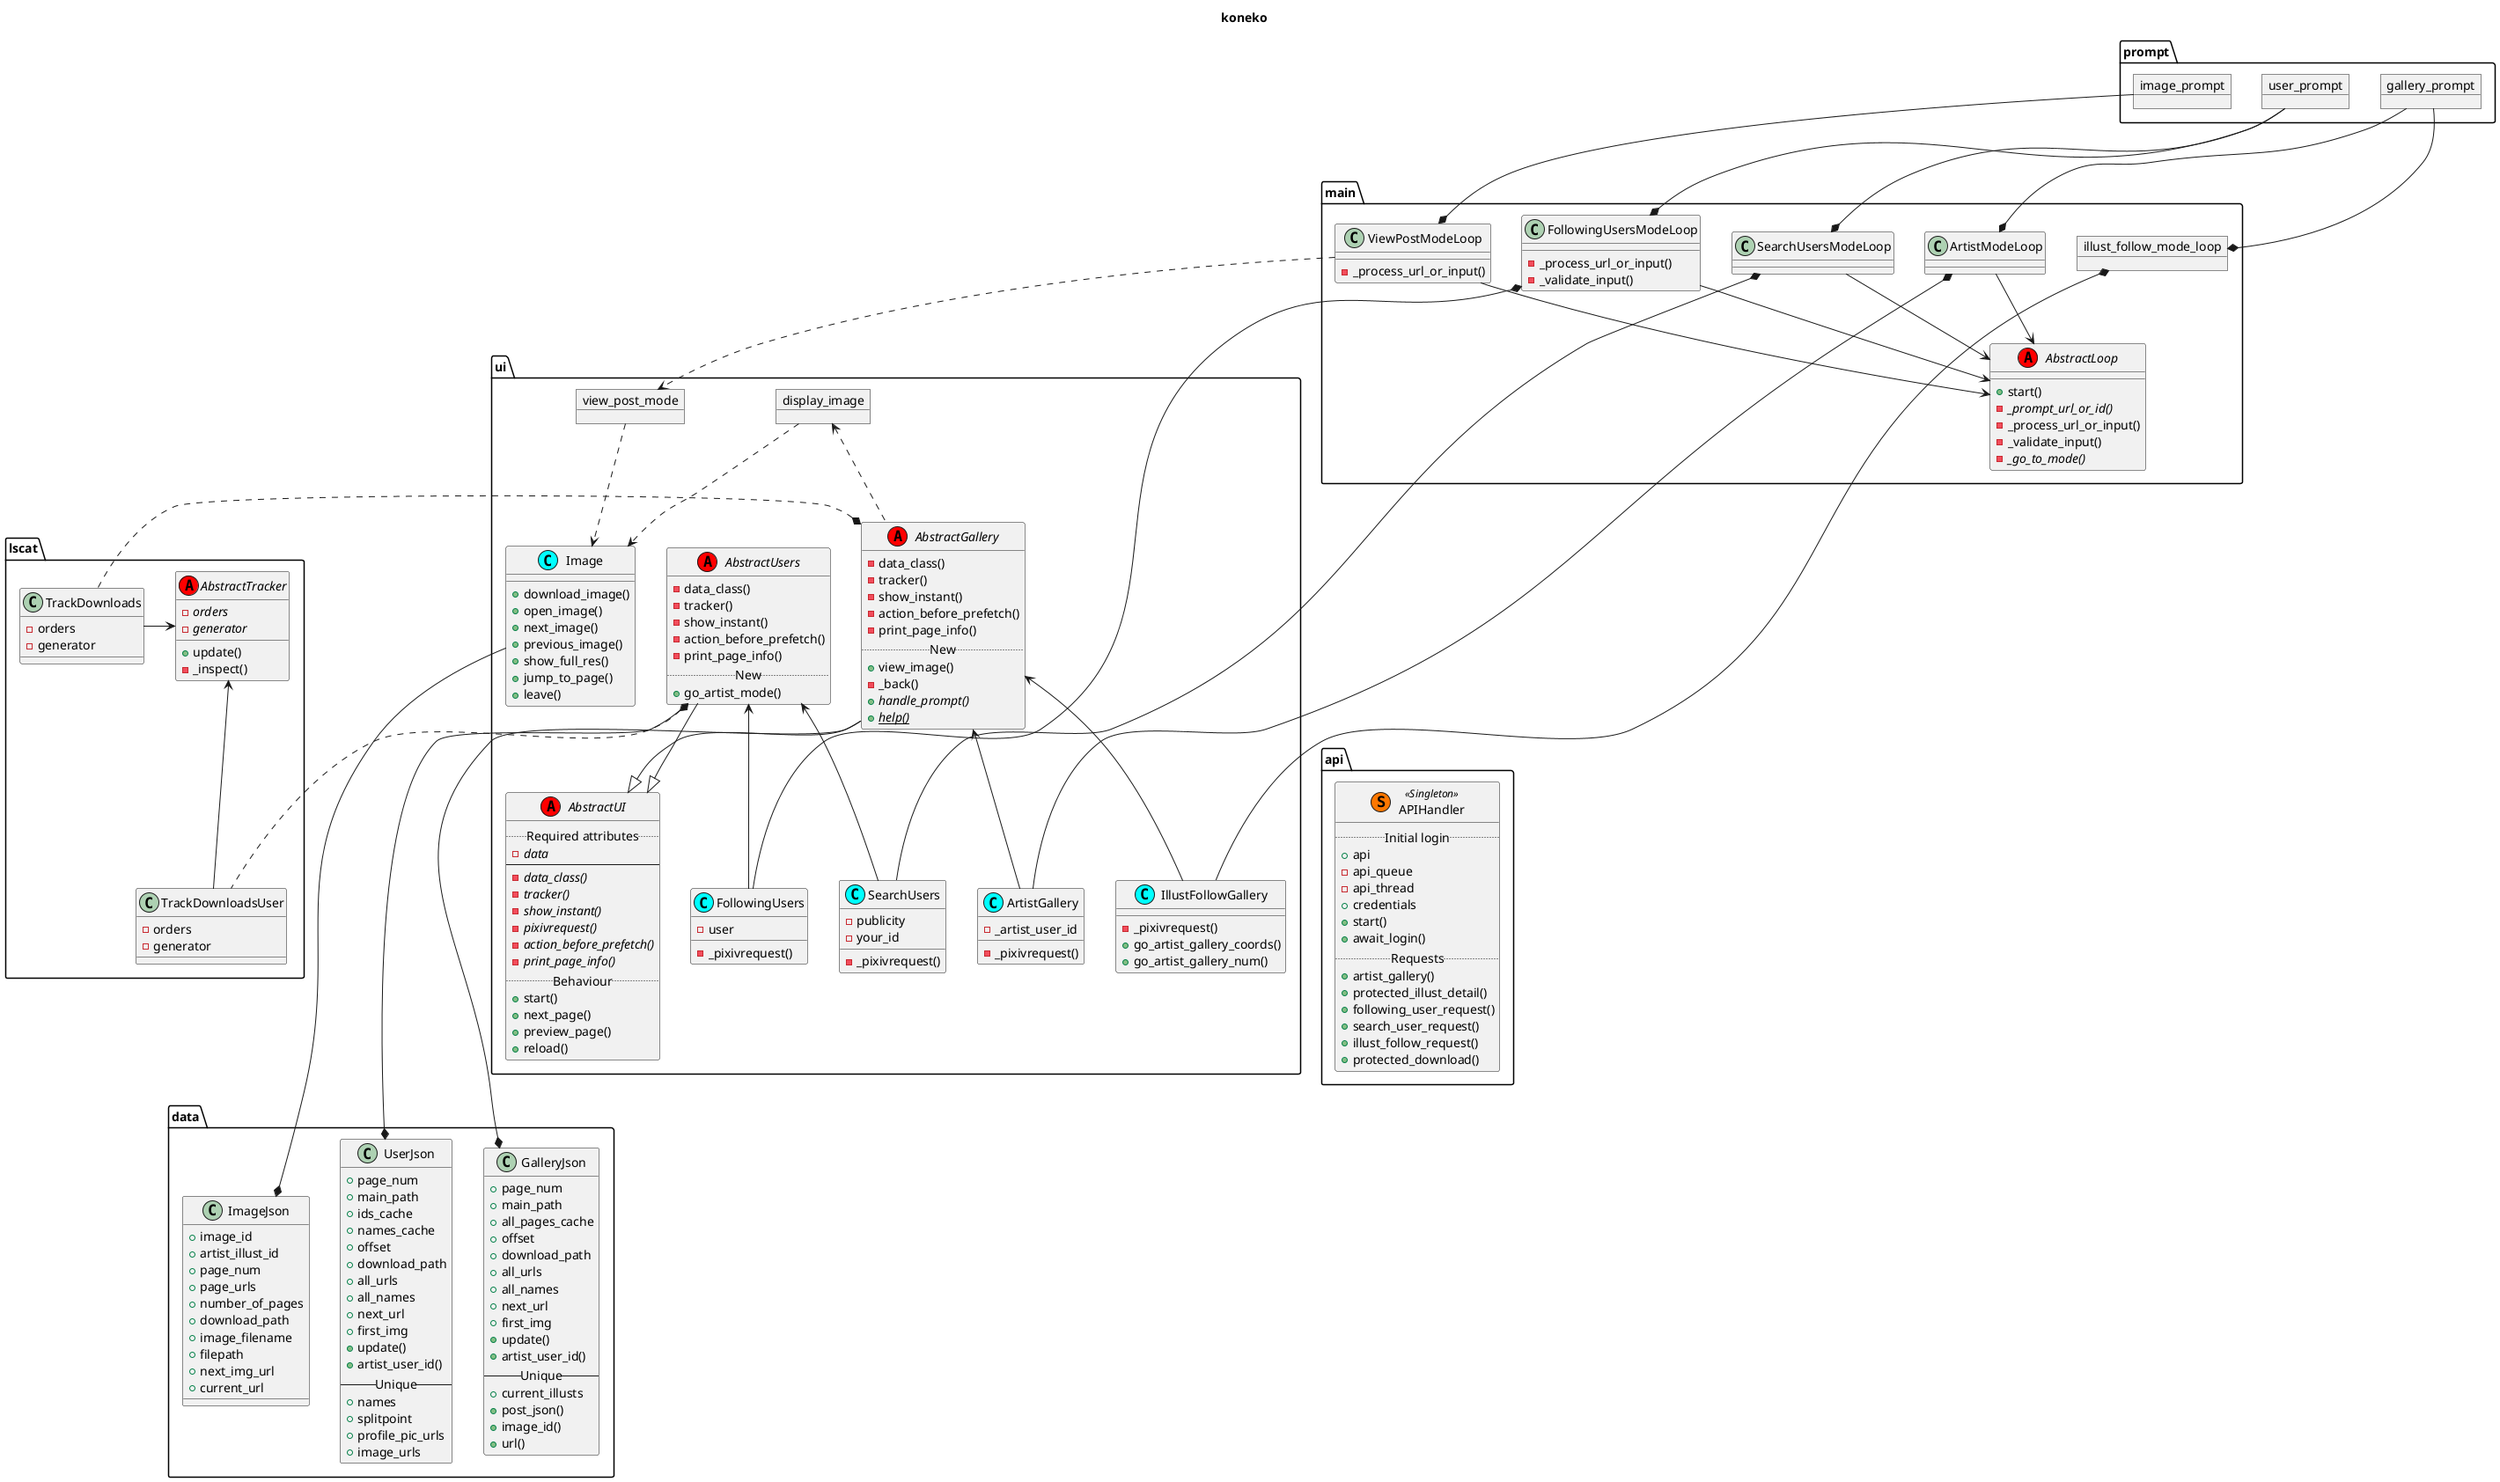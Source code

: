 @startuml

title koneko

abstract class main.AbstractLoop <<(A, red)>>{
  +start()
  -{abstract}_prompt_url_or_id()
  -_process_url_or_input()
  -_validate_input()
  -{abstract}_go_to_mode()
}

class main.ArtistModeLoop {
}
package main {
    object illust_follow_mode_loop
}

main.AbstractLoop <-up- main.ArtistModeLoop
main.AbstractLoop <-up[hidden]- illust_follow_mode_loop

abstract class ui.AbstractUI <<(A, red)>>{
    ..Required attributes..
    - {abstract} data
    --
    -{abstract}data_class()
    -{abstract}tracker()
    -{abstract}show_instant()
    -{abstract}pixivrequest()
    -{abstract}action_before_prefetch()
    -{abstract}print_page_info()
    ..Behaviour..
    +start()
    +next_page()
    +preview_page()
    +reload()
}

abstract class ui.AbstractGallery <<(A, red)>>{
    -data_class()
    -tracker()
    -show_instant()
    -action_before_prefetch()
    -print_page_info()
    ..New..
    +view_image()
    -_back()
    +{abstract}handle_prompt()
    +{abstract}{static}help()
}
ui.AbstractUI <|-up- ui.AbstractGallery

class ui.ArtistGallery <<(C, cyan)>>{
    - _artist_user_id
    -_pixivrequest()
}
class ui.IllustFollowGallery <<(C, cyan)>>{
    -_pixivrequest()
    +go_artist_gallery_coords()
    +go_artist_gallery_num()
}
main.ArtistModeLoop*-down- ui.ArtistGallery

illust_follow_mode_loop*-down- ui.IllustFollowGallery

ui.AbstractGallery <-down- ui.IllustFollowGallery

ui.AbstractGallery <-down- ui.ArtistGallery

class main.ViewPostModeLoop {
    -_process_url_or_input()
}
package ui {
    object view_post_mode
    object display_image
}
class ui.Image <<(C, cyan)>>{
    + download_image()
    + open_image()
    + next_image()
    + previous_image()
    + show_full_res()
    + jump_to_page()
    + leave()
}

main.AbstractLoop <-up- main.ViewPostModeLoop
main.ViewPostModeLoop ..> view_post_mode
view_post_mode ..> ui.Image
display_image ..> ui.Image
display_image <.. ui.AbstractGallery


class main.FollowingUsersModeLoop {
    -_process_url_or_input()
    -_validate_input()
}
class main.SearchUsersModeLoop
main.AbstractLoop <-up- main.FollowingUsersModeLoop
main.AbstractLoop <-up- main.SearchUsersModeLoop

class ui.FollowingUsers <<(C, cyan)>> {
    - user
    -_pixivrequest()
}
class ui.SearchUsers <<(C, cyan)>> {
    - publicity
    - your_id
    -_pixivrequest()
}
abstract class ui.AbstractUsers <<(A, red)>>{
    -data_class()
    -tracker()
    -show_instant()
    -action_before_prefetch()
    -print_page_info()
    ..New..
    +go_artist_mode()
}
ui.AbstractUI <|-up- ui.AbstractUsers
ui.AbstractUsers <-down- ui.FollowingUsers
ui.AbstractUsers <-down- ui.SearchUsers
main.FollowingUsersModeLoop*-down- ui.FollowingUsers
main.SearchUsersModeLoop*-down- ui.SearchUsers


abstract class lscat.AbstractTracker <<(A, red)>>{
    - {abstract} orders
    - {abstract} generator
    +update()
    -_inspect()
}
class lscat.TrackDownloads {
    - orders
    - generator
}
class lscat.TrackDownloadsUser {
    - orders
    - generator
}

lscat.AbstractTracker <- lscat.TrackDownloadsUser
lscat.AbstractTracker <-right- lscat.TrackDownloads

ui.AbstractUsers *.down. lscat.TrackDownloadsUser
ui.AbstractGallery *.left lscat.TrackDownloads

lscat.TrackDownloadsUser -up[hidden]-> lscat.TrackDownloads

package prompt {
    object user_prompt
    object gallery_prompt
    object image_prompt

    user_prompt -down[hidden]-> main.AbstractLoop
    gallery_prompt -down[hidden]-> main.AbstractLoop
    image_prompt -down[hidden]-> main.AbstractLoop

    main.ArtistModeLoop *-up-- gallery_prompt
    main.ViewPostModeLoop *-up-- image_prompt
    main.FollowingUsersModeLoop *-left-- user_prompt
    main.SearchUsersModeLoop *-left-- user_prompt
    illust_follow_mode_loop *-up-- gallery_prompt
}


class data.GalleryJson {
    + page_num
    + main_path
    + all_pages_cache
    + offset
    + download_path
    + all_urls
    + all_names
    + next_url
    + first_img
    +update()
    +artist_user_id()
    --Unique--
    + current_illusts
    +post_json()
    +image_id()
    +url()
}
class data.ImageJson {
    + image_id
    + artist_illust_id
    + page_num
    + page_urls
    + number_of_pages
    + download_path
    + image_filename
    + filepath
    + next_img_url
    + current_url
}
class data.UserJson {
    + page_num
    + main_path
    + ids_cache
    + names_cache
    + offset
    + download_path
    + all_urls
    + all_names
    + next_url
    + first_img
    +update()
    +artist_user_id()
    --Unique--
    + names
    + splitpoint
    + profile_pic_urls
    + image_urls
}

data.GalleryJson *-up-- ui.AbstractGallery
data.ImageJson *-up-- ui.Image
data.UserJson *-up-- ui.AbstractUsers


class api.APIHandler << (S,#FF7700) Singleton >> {
    ..Initial login..
    + api
    - api_queue
    - api_thread
    + credentials
    +start()
    +await_login()
    ..Requests..
    +artist_gallery()
    +protected_illust_detail()
    +following_user_request()
    +search_user_request()
    +illust_follow_request()
    +protected_download()
}

api.APIHandler ---left[hidden]-> ui.AbstractUI

@enduml
